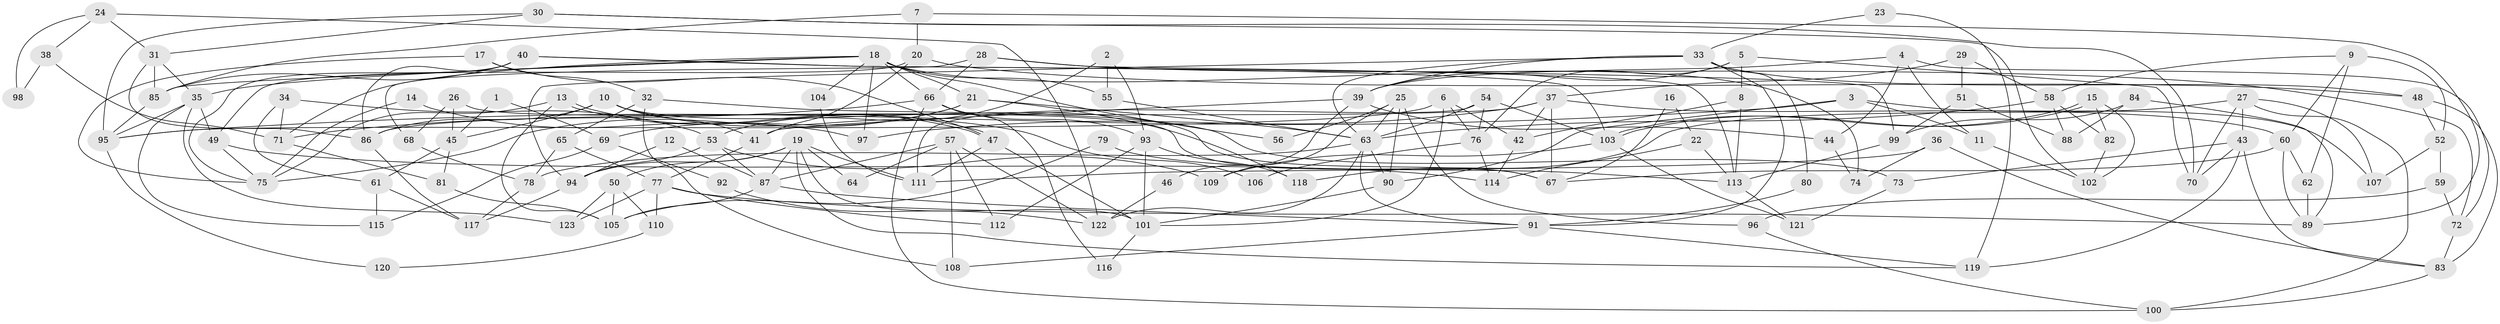 // Generated by graph-tools (version 1.1) at 2025/11/02/27/25 16:11:18]
// undirected, 123 vertices, 246 edges
graph export_dot {
graph [start="1"]
  node [color=gray90,style=filled];
  1;
  2;
  3;
  4;
  5;
  6;
  7;
  8;
  9;
  10;
  11;
  12;
  13;
  14;
  15;
  16;
  17;
  18;
  19;
  20;
  21;
  22;
  23;
  24;
  25;
  26;
  27;
  28;
  29;
  30;
  31;
  32;
  33;
  34;
  35;
  36;
  37;
  38;
  39;
  40;
  41;
  42;
  43;
  44;
  45;
  46;
  47;
  48;
  49;
  50;
  51;
  52;
  53;
  54;
  55;
  56;
  57;
  58;
  59;
  60;
  61;
  62;
  63;
  64;
  65;
  66;
  67;
  68;
  69;
  70;
  71;
  72;
  73;
  74;
  75;
  76;
  77;
  78;
  79;
  80;
  81;
  82;
  83;
  84;
  85;
  86;
  87;
  88;
  89;
  90;
  91;
  92;
  93;
  94;
  95;
  96;
  97;
  98;
  99;
  100;
  101;
  102;
  103;
  104;
  105;
  106;
  107;
  108;
  109;
  110;
  111;
  112;
  113;
  114;
  115;
  116;
  117;
  118;
  119;
  120;
  121;
  122;
  123;
  1 -- 45;
  1 -- 69;
  2 -- 93;
  2 -- 55;
  2 -- 53;
  3 -- 90;
  3 -- 95;
  3 -- 11;
  3 -- 107;
  4 -- 72;
  4 -- 11;
  4 -- 39;
  4 -- 44;
  5 -- 76;
  5 -- 39;
  5 -- 8;
  5 -- 70;
  6 -- 101;
  6 -- 42;
  6 -- 76;
  6 -- 95;
  7 -- 89;
  7 -- 85;
  7 -- 20;
  8 -- 42;
  8 -- 113;
  9 -- 52;
  9 -- 60;
  9 -- 58;
  9 -- 62;
  10 -- 86;
  10 -- 41;
  10 -- 45;
  10 -- 67;
  10 -- 106;
  11 -- 102;
  12 -- 94;
  12 -- 87;
  13 -- 47;
  13 -- 47;
  13 -- 75;
  13 -- 105;
  14 -- 97;
  14 -- 75;
  15 -- 103;
  15 -- 103;
  15 -- 102;
  15 -- 82;
  16 -- 22;
  16 -- 67;
  17 -- 32;
  17 -- 47;
  17 -- 75;
  18 -- 71;
  18 -- 35;
  18 -- 21;
  18 -- 55;
  18 -- 56;
  18 -- 66;
  18 -- 74;
  18 -- 85;
  18 -- 97;
  18 -- 104;
  19 -- 101;
  19 -- 50;
  19 -- 64;
  19 -- 87;
  19 -- 94;
  19 -- 111;
  19 -- 119;
  20 -- 48;
  20 -- 41;
  20 -- 49;
  21 -- 75;
  21 -- 63;
  21 -- 69;
  21 -- 118;
  22 -- 113;
  22 -- 114;
  23 -- 119;
  23 -- 33;
  24 -- 31;
  24 -- 122;
  24 -- 38;
  24 -- 98;
  25 -- 63;
  25 -- 90;
  25 -- 56;
  25 -- 96;
  25 -- 109;
  26 -- 45;
  26 -- 67;
  26 -- 68;
  27 -- 70;
  27 -- 43;
  27 -- 100;
  27 -- 107;
  27 -- 118;
  28 -- 72;
  28 -- 66;
  28 -- 68;
  28 -- 113;
  29 -- 58;
  29 -- 37;
  29 -- 51;
  30 -- 31;
  30 -- 95;
  30 -- 70;
  30 -- 102;
  31 -- 35;
  31 -- 86;
  31 -- 85;
  32 -- 108;
  32 -- 73;
  32 -- 65;
  33 -- 94;
  33 -- 91;
  33 -- 39;
  33 -- 48;
  33 -- 63;
  33 -- 80;
  34 -- 53;
  34 -- 61;
  34 -- 71;
  35 -- 95;
  35 -- 49;
  35 -- 115;
  35 -- 123;
  36 -- 111;
  36 -- 74;
  36 -- 83;
  37 -- 86;
  37 -- 67;
  37 -- 42;
  37 -- 60;
  37 -- 97;
  38 -- 71;
  38 -- 98;
  39 -- 41;
  39 -- 44;
  39 -- 46;
  40 -- 99;
  40 -- 85;
  40 -- 75;
  40 -- 86;
  40 -- 103;
  41 -- 77;
  42 -- 114;
  43 -- 70;
  43 -- 119;
  43 -- 73;
  43 -- 83;
  44 -- 74;
  45 -- 81;
  45 -- 61;
  46 -- 122;
  47 -- 111;
  47 -- 101;
  48 -- 83;
  48 -- 52;
  49 -- 75;
  49 -- 114;
  50 -- 123;
  50 -- 105;
  50 -- 110;
  51 -- 99;
  51 -- 88;
  52 -- 107;
  52 -- 59;
  53 -- 109;
  53 -- 87;
  53 -- 94;
  54 -- 103;
  54 -- 63;
  54 -- 76;
  54 -- 111;
  55 -- 63;
  57 -- 112;
  57 -- 87;
  57 -- 64;
  57 -- 108;
  57 -- 122;
  58 -- 63;
  58 -- 82;
  58 -- 88;
  59 -- 96;
  59 -- 72;
  60 -- 62;
  60 -- 67;
  60 -- 89;
  61 -- 117;
  61 -- 115;
  62 -- 89;
  63 -- 78;
  63 -- 90;
  63 -- 91;
  63 -- 122;
  65 -- 78;
  65 -- 77;
  66 -- 100;
  66 -- 71;
  66 -- 93;
  66 -- 116;
  68 -- 78;
  69 -- 115;
  69 -- 92;
  71 -- 81;
  72 -- 83;
  73 -- 121;
  76 -- 106;
  76 -- 114;
  77 -- 89;
  77 -- 110;
  77 -- 112;
  77 -- 123;
  78 -- 117;
  79 -- 105;
  79 -- 113;
  80 -- 91;
  81 -- 105;
  82 -- 102;
  83 -- 100;
  84 -- 89;
  84 -- 88;
  84 -- 99;
  85 -- 95;
  86 -- 117;
  87 -- 91;
  87 -- 105;
  90 -- 101;
  91 -- 108;
  91 -- 119;
  92 -- 122;
  93 -- 118;
  93 -- 101;
  93 -- 112;
  94 -- 117;
  95 -- 120;
  96 -- 100;
  99 -- 113;
  101 -- 116;
  103 -- 109;
  103 -- 121;
  104 -- 111;
  110 -- 120;
  113 -- 121;
}
